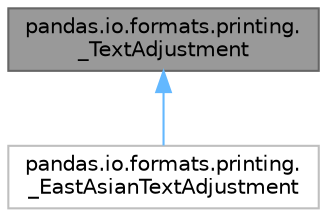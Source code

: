 digraph "pandas.io.formats.printing._TextAdjustment"
{
 // LATEX_PDF_SIZE
  bgcolor="transparent";
  edge [fontname=Helvetica,fontsize=10,labelfontname=Helvetica,labelfontsize=10];
  node [fontname=Helvetica,fontsize=10,shape=box,height=0.2,width=0.4];
  Node1 [id="Node000001",label="pandas.io.formats.printing.\l_TextAdjustment",height=0.2,width=0.4,color="gray40", fillcolor="grey60", style="filled", fontcolor="black",tooltip=" "];
  Node1 -> Node2 [id="edge1_Node000001_Node000002",dir="back",color="steelblue1",style="solid",tooltip=" "];
  Node2 [id="Node000002",label="pandas.io.formats.printing.\l_EastAsianTextAdjustment",height=0.2,width=0.4,color="grey75", fillcolor="white", style="filled",URL="$d3/de6/classpandas_1_1io_1_1formats_1_1printing_1_1__EastAsianTextAdjustment.html",tooltip=" "];
}
